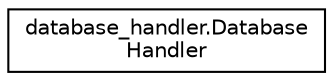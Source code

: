 digraph "Graphical Class Hierarchy"
{
  edge [fontname="Helvetica",fontsize="10",labelfontname="Helvetica",labelfontsize="10"];
  node [fontname="Helvetica",fontsize="10",shape=record];
  rankdir="LR";
  Node1 [label="database_handler.Database\lHandler",height=0.2,width=0.4,color="black", fillcolor="white", style="filled",URL="$classdatabase__handler_1_1_database_handler.html",tooltip="The library-class responsible for all database related actions. "];
}
